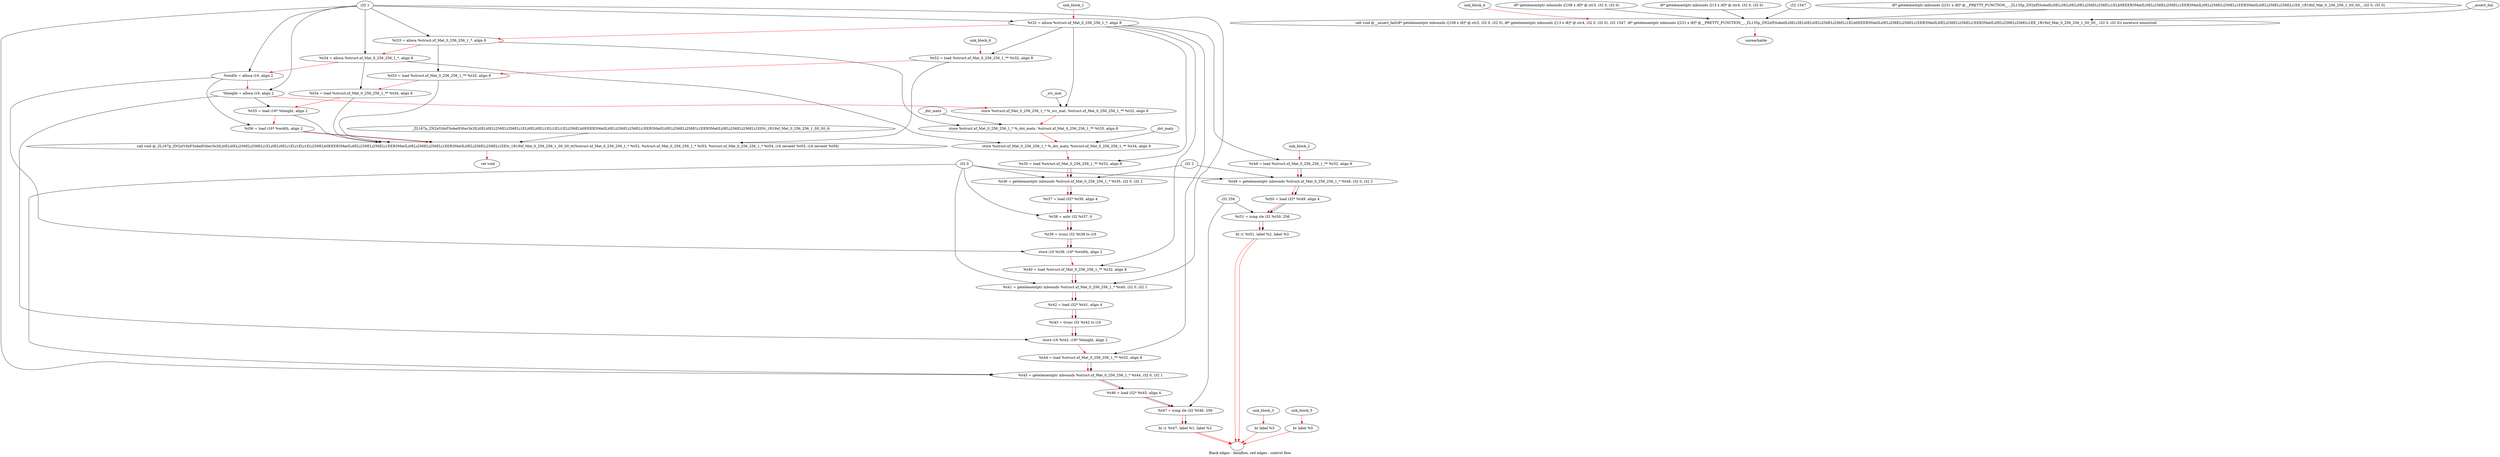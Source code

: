 digraph G {
compound=true
label="Black edges - dataflow, red edges - control flow"
"t32" [label="  %t32 = alloca %struct.xf_Mat_0_256_256_1_*, align 8"]
"t33" [label="  %t33 = alloca %struct.xf_Mat_0_256_256_1_*, align 8"]
"t34" [label="  %t34 = alloca %struct.xf_Mat_0_256_256_1_*, align 8"]
"width" [label="  %width = alloca i16, align 2"]
"height" [label="  %height = alloca i16, align 2"]
"_1" [label="  store %struct.xf_Mat_0_256_256_1_* %_src_mat, %struct.xf_Mat_0_256_256_1_** %t32, align 8"]
"_2" [label="  store %struct.xf_Mat_0_256_256_1_* %_dst_matx, %struct.xf_Mat_0_256_256_1_** %t33, align 8"]
"_3" [label="  store %struct.xf_Mat_0_256_256_1_* %_dst_maty, %struct.xf_Mat_0_256_256_1_** %t34, align 8"]
"t35" [label="  %t35 = load %struct.xf_Mat_0_256_256_1_** %t32, align 8"]
"t36" [label="  %t36 = getelementptr inbounds %struct.xf_Mat_0_256_256_1_* %t35, i32 0, i32 2"]
"t37" [label="  %t37 = load i32* %t36, align 4"]
"t38" [label="  %t38 = ashr i32 %t37, 0"]
"t39" [label="  %t39 = trunc i32 %t38 to i16"]
"_4" [label="  store i16 %t39, i16* %width, align 2"]
"t40" [label="  %t40 = load %struct.xf_Mat_0_256_256_1_** %t32, align 8"]
"t41" [label="  %t41 = getelementptr inbounds %struct.xf_Mat_0_256_256_1_* %t40, i32 0, i32 1"]
"t42" [label="  %t42 = load i32* %t41, align 4"]
"t43" [label="  %t43 = trunc i32 %t42 to i16"]
"_5" [label="  store i16 %t43, i16* %height, align 2"]
"t44" [label="  %t44 = load %struct.xf_Mat_0_256_256_1_** %t32, align 8"]
"t45" [label="  %t45 = getelementptr inbounds %struct.xf_Mat_0_256_256_1_* %t44, i32 0, i32 1"]
"t46" [label="  %t46 = load i32* %t45, align 4"]
"t47" [label="  %t47 = icmp sle i32 %t46, 256"]
"_6" [label="  br i1 %t47, label %1, label %3"]
"unk_block_1" -> "t32"[color=red]
"i32 1" -> "t32"
"t32" -> "t33"[color=red weight=2]
"i32 1" -> "t33"
"t33" -> "t34"[color=red weight=2]
"i32 1" -> "t34"
"t34" -> "width"[color=red weight=2]
"i32 1" -> "width"
"width" -> "height"[color=red weight=2]
"i32 1" -> "height"
"height" -> "_1"[color=red weight=2]
"_src_mat" -> "_1"
"t32" -> "_1"
"_1" -> "_2"[color=red weight=2]
"_dst_matx" -> "_2"
"t33" -> "_2"
"_2" -> "_3"[color=red weight=2]
"_dst_maty" -> "_3"
"t34" -> "_3"
"_3" -> "t35"[color=red weight=2]
"t32" -> "t35"
"t35" -> "t36"[color=red weight=2]
"t35" -> "t36"
"i32 0" -> "t36"
"i32 2" -> "t36"
"t36" -> "t37"[color=red weight=2]
"t36" -> "t37"
"t37" -> "t38"[color=red weight=2]
"t37" -> "t38"
"i32 0" -> "t38"
"t38" -> "t39"[color=red weight=2]
"t38" -> "t39"
"t39" -> "_4"[color=red weight=2]
"t39" -> "_4"
"width" -> "_4"
"_4" -> "t40"[color=red weight=2]
"t32" -> "t40"
"t40" -> "t41"[color=red weight=2]
"t40" -> "t41"
"i32 0" -> "t41"
"i32 1" -> "t41"
"t41" -> "t42"[color=red weight=2]
"t41" -> "t42"
"t42" -> "t43"[color=red weight=2]
"t42" -> "t43"
"t43" -> "_5"[color=red weight=2]
"t43" -> "_5"
"height" -> "_5"
"_5" -> "t44"[color=red weight=2]
"t32" -> "t44"
"t44" -> "t45"[color=red weight=2]
"t44" -> "t45"
"i32 0" -> "t45"
"i32 1" -> "t45"
"t45" -> "t46"[color=red weight=2]
"t45" -> "t46"
"t46" -> "t47"[color=red weight=2]
"t46" -> "t47"
"i32 256" -> "t47"
"t47" -> "_6"[color=red weight=2]
"t47" -> "_6"
"_6" -> ""[color=red]
"_6" -> ""[color=red]

"t48" [label="  %t48 = load %struct.xf_Mat_0_256_256_1_** %t32, align 8"]
"t49" [label="  %t49 = getelementptr inbounds %struct.xf_Mat_0_256_256_1_* %t48, i32 0, i32 2"]
"t50" [label="  %t50 = load i32* %t49, align 4"]
"t51" [label="  %t51 = icmp sle i32 %t50, 256"]
"_7" [label="  br i1 %t51, label %2, label %3"]
"unk_block_2" -> "t48"[color=red]
"t32" -> "t48"
"t48" -> "t49"[color=red weight=2]
"t48" -> "t49"
"i32 0" -> "t49"
"i32 2" -> "t49"
"t49" -> "t50"[color=red weight=2]
"t49" -> "t50"
"t50" -> "t51"[color=red weight=2]
"t50" -> "t51"
"i32 256" -> "t51"
"t51" -> "_7"[color=red weight=2]
"t51" -> "_7"
"_7" -> ""[color=red]
"_7" -> ""[color=red]

"_8" [label="  br label %5"]
"unk_block_3" -> "_8"[color=red]
"_8" -> ""[color=red]

"_9" [label="  call void @__assert_fail(i8* getelementptr inbounds ([108 x i8]* @.str3, i32 0, i32 0), i8* getelementptr inbounds ([13 x i8]* @.str4, i32 0, i32 0), i32 1547, i8* getelementptr inbounds ([231 x i8]* @__PRETTY_FUNCTION__._ZL135p_ZN2xf5SobelILi0ELi3ELi0ELi0ELi256ELi256ELi1ELb0EEER3MatILi0ELi256ELi256ELi1EER3MatILi0ELi256ELi256ELi1EER3MatILi0ELi256ELi256ELi1EE_1R19xf_Mat_0_256_256_1_S0_S0_, i32 0, i32 0)) noreturn nounwind"]
"_10" [label="  unreachable"]
"unk_block_4" -> "_9"[color=red]
"i8* getelementptr inbounds ([108 x i8]* @.str3, i32 0, i32 0)" -> "_9"
"i8* getelementptr inbounds ([13 x i8]* @.str4, i32 0, i32 0)" -> "_9"
"i32 1547" -> "_9"
"i8* getelementptr inbounds ([231 x i8]* @__PRETTY_FUNCTION__._ZL135p_ZN2xf5SobelILi0ELi3ELi0ELi0ELi256ELi256ELi1ELb0EEER3MatILi0ELi256ELi256ELi1EER3MatILi0ELi256ELi256ELi1EER3MatILi0ELi256ELi256ELi1EE_1R19xf_Mat_0_256_256_1_S0_S0_, i32 0, i32 0)" -> "_9"
"__assert_fail" -> "_9"
"_9" -> "_10"[color=red weight=2]

"_11" [label="  br label %5"]
"unk_block_5" -> "_11"[color=red]
"_11" -> ""[color=red]

"t52" [label="  %t52 = load %struct.xf_Mat_0_256_256_1_** %t32, align 8"]
"t53" [label="  %t53 = load %struct.xf_Mat_0_256_256_1_** %t33, align 8"]
"t54" [label="  %t54 = load %struct.xf_Mat_0_256_256_1_** %t34, align 8"]
"t55" [label="  %t55 = load i16* %height, align 2"]
"t56" [label="  %t56 = load i16* %width, align 2"]
"_12" [label="  call void @_ZL167p_ZN2xf16xFSobelFilter3x3ILi0ELi0ELi256ELi256ELi1ELi0ELi0ELi1ELi1ELi1ELi256ELb0EEER3MatILi0ELi256ELi256ELi1EER3MatILi0ELi256ELi256ELi1EER3MatILi0ELi256ELi256ELi1EEtt_1R19xf_Mat_0_256_256_1_S0_S0_tt(%struct.xf_Mat_0_256_256_1_* %t52, %struct.xf_Mat_0_256_256_1_* %t53, %struct.xf_Mat_0_256_256_1_* %t54, i16 zeroext %t55, i16 zeroext %t56)"]
"_13" [label="  ret void"]
"unk_block_6" -> "t52"[color=red]
"t32" -> "t52"
"t52" -> "t53"[color=red weight=2]
"t33" -> "t53"
"t53" -> "t54"[color=red weight=2]
"t34" -> "t54"
"t54" -> "t55"[color=red weight=2]
"height" -> "t55"
"t55" -> "t56"[color=red weight=2]
"width" -> "t56"
"t56" -> "_12"[color=red weight=2]
"t52" -> "_12"
"t53" -> "_12"
"t54" -> "_12"
"t55" -> "_12"
"t56" -> "_12"
"_ZL167p_ZN2xf16xFSobelFilter3x3ILi0ELi0ELi256ELi256ELi1ELi0ELi0ELi1ELi1ELi1ELi256ELb0EEER3MatILi0ELi256ELi256ELi1EER3MatILi0ELi256ELi256ELi1EER3MatILi0ELi256ELi256ELi1EEtt_1R19xf_Mat_0_256_256_1_S0_S0_tt" -> "_12"
"_12" -> "_13"[color=red weight=2]

}
